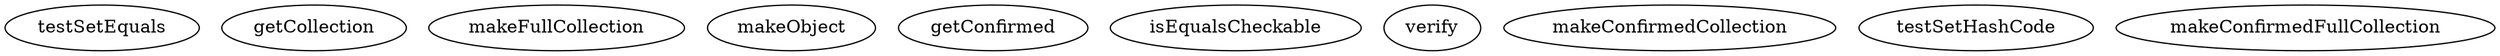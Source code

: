digraph G {
testSetEquals;
getCollection;
makeFullCollection;
makeObject;
getConfirmed;
isEqualsCheckable;
verify;
makeConfirmedCollection;
testSetHashCode;
makeConfirmedFullCollection;
}